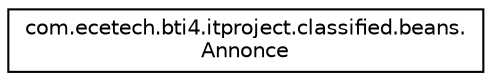digraph "Graphical Class Hierarchy"
{
  edge [fontname="Helvetica",fontsize="10",labelfontname="Helvetica",labelfontsize="10"];
  node [fontname="Helvetica",fontsize="10",shape=record];
  rankdir="LR";
  Node1 [label="com.ecetech.bti4.itproject.classified.beans.\lAnnonce",height=0.2,width=0.4,color="black", fillcolor="white", style="filled",URL="$classcom_1_1ecetech_1_1bti4_1_1itproject_1_1classified_1_1beans_1_1_annonce.html"];
}
